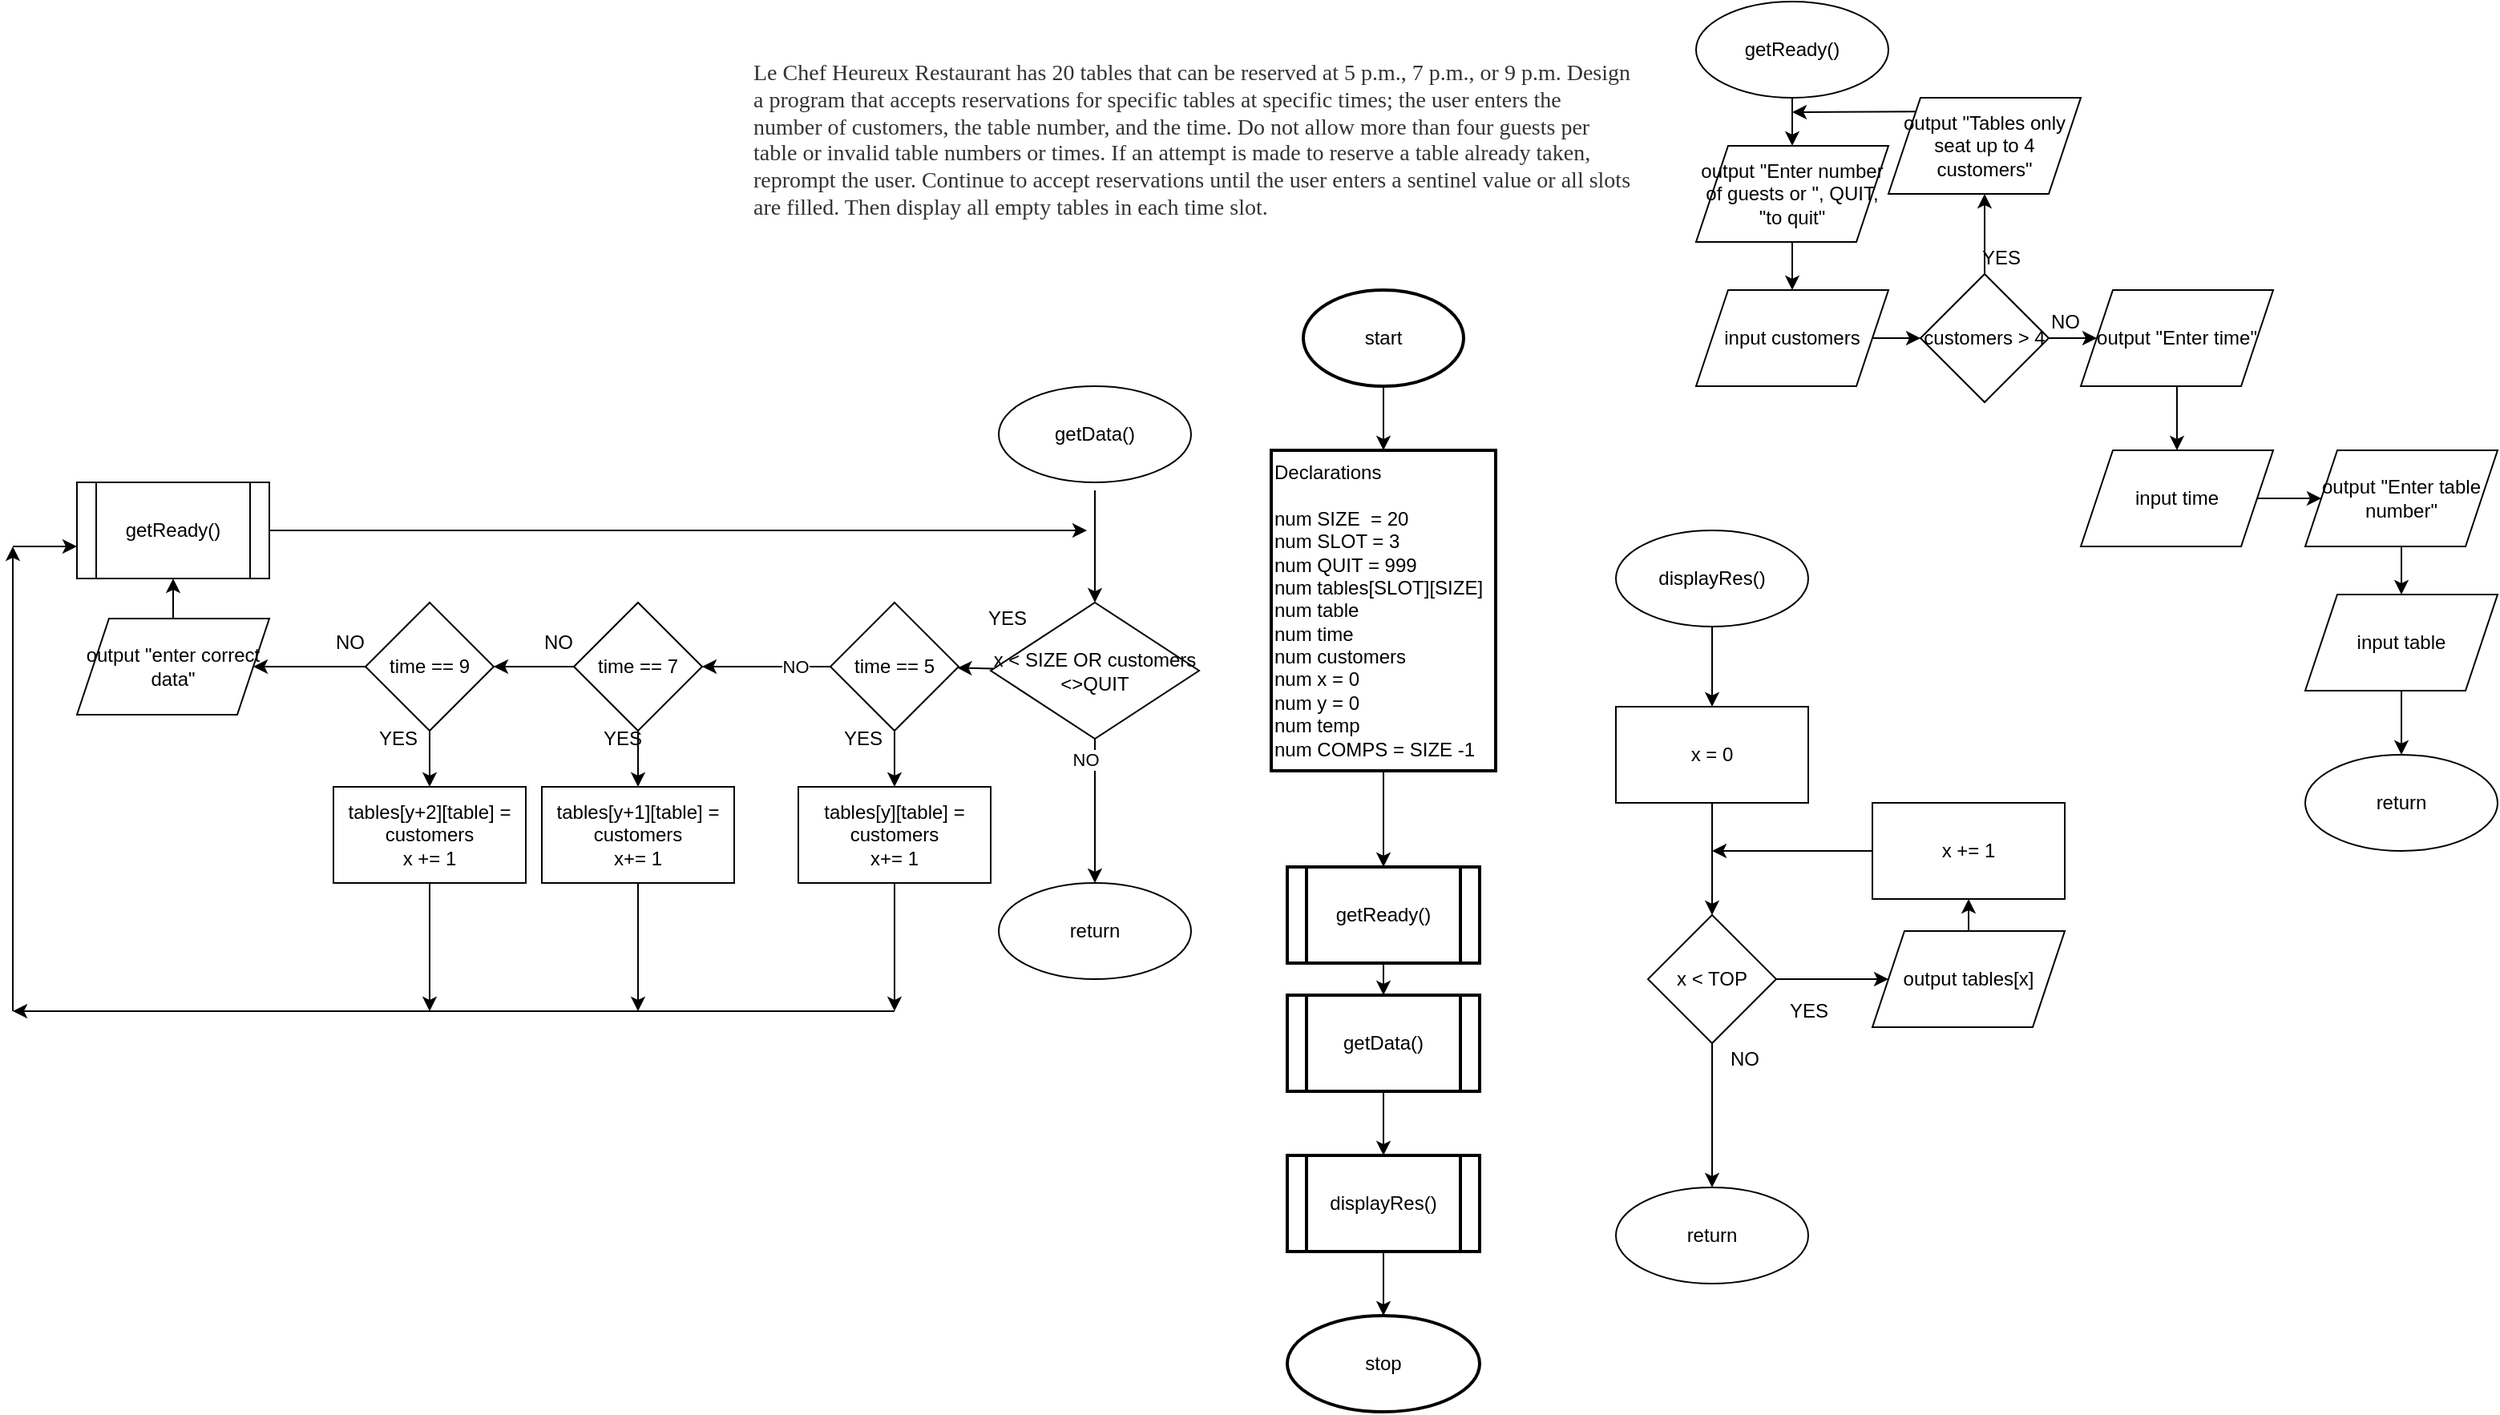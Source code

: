 <mxfile>
    <diagram id="MyMiQD-wIvMdwpneb1IO" name="Page-1">
        <mxGraphModel dx="1878" dy="705" grid="1" gridSize="10" guides="1" tooltips="1" connect="1" arrows="1" fold="1" page="1" pageScale="1" pageWidth="850" pageHeight="1100" math="0" shadow="0">
            <root>
                <mxCell id="0"/>
                <mxCell id="1" parent="0"/>
                <mxCell id="2" value="&lt;span style=&quot;color: rgb(51, 51, 51); font-family: georgia, times, &amp;quot;times new roman&amp;quot;, serif; font-size: 14px; font-style: normal; font-weight: 400; letter-spacing: normal; text-indent: 0px; text-transform: none; word-spacing: 0px; background-color: rgb(255, 255, 255); display: inline; float: none;&quot;&gt;Le Chef Heureux Restaurant has 20 tables that can be reserved at 5 p.m., 7 p.m., or 9 p.m. Design a program that accepts reservations for specific tables at specific times; the user enters the number of customers, the table number, and the time. Do not allow more than four guests per table or invalid table numbers or times. If an attempt is made to reserve a table already taken, reprompt the user. Continue to accept reservations until the user enters a sentinel value or all slots are filled. Then display all empty tables in each time slot.&lt;/span&gt;" style="text;whiteSpace=wrap;html=1;" vertex="1" parent="1">
                    <mxGeometry x="90" y="70" width="550" height="120" as="geometry"/>
                </mxCell>
                <mxCell id="3" value="" style="edgeStyle=none;html=1;" edge="1" parent="1" source="4" target="6">
                    <mxGeometry relative="1" as="geometry"/>
                </mxCell>
                <mxCell id="4" value="start" style="strokeWidth=2;html=1;shape=mxgraph.flowchart.start_1;whiteSpace=wrap;" vertex="1" parent="1">
                    <mxGeometry x="435" y="220" width="100" height="60" as="geometry"/>
                </mxCell>
                <mxCell id="5" value="" style="edgeStyle=none;html=1;" edge="1" parent="1" source="6" target="8">
                    <mxGeometry relative="1" as="geometry"/>
                </mxCell>
                <mxCell id="6" value="Declarations&lt;br&gt;&lt;br&gt;num SIZE&amp;nbsp; = 20&lt;br&gt;num SLOT = 3&lt;br&gt;num QUIT = 999&lt;br&gt;num tables[SLOT][SIZE]&lt;br&gt;num table&lt;br&gt;num time&lt;br&gt;num customers&lt;br&gt;num x = 0&lt;br&gt;num y = 0&lt;br&gt;num temp&lt;br&gt;num COMPS = SIZE -1" style="whiteSpace=wrap;html=1;strokeWidth=2;align=left;" vertex="1" parent="1">
                    <mxGeometry x="415" y="320" width="140" height="200" as="geometry"/>
                </mxCell>
                <mxCell id="126" value="" style="edgeStyle=none;html=1;" edge="1" parent="1" source="8" target="125">
                    <mxGeometry relative="1" as="geometry"/>
                </mxCell>
                <mxCell id="8" value="getReady()" style="shape=process;whiteSpace=wrap;html=1;backgroundOutline=1;align=center;strokeWidth=2;" vertex="1" parent="1">
                    <mxGeometry x="425" y="580" width="120" height="60" as="geometry"/>
                </mxCell>
                <mxCell id="11" value="" style="edgeStyle=none;html=1;" edge="1" parent="1" source="12" target="13">
                    <mxGeometry relative="1" as="geometry"/>
                </mxCell>
                <mxCell id="12" value="displayRes()" style="shape=process;whiteSpace=wrap;html=1;backgroundOutline=1;align=center;strokeWidth=2;" vertex="1" parent="1">
                    <mxGeometry x="425" y="760" width="120" height="60" as="geometry"/>
                </mxCell>
                <mxCell id="13" value="stop" style="ellipse;whiteSpace=wrap;html=1;strokeWidth=2;" vertex="1" parent="1">
                    <mxGeometry x="425" y="860" width="120" height="60" as="geometry"/>
                </mxCell>
                <mxCell id="15" value="getData()" style="ellipse;whiteSpace=wrap;html=1;" vertex="1" parent="1">
                    <mxGeometry x="245" y="280" width="120" height="60" as="geometry"/>
                </mxCell>
                <mxCell id="16" value="" style="edgeStyle=none;html=1;" edge="1" parent="1" target="21">
                    <mxGeometry relative="1" as="geometry">
                        <mxPoint x="305" y="345" as="sourcePoint"/>
                    </mxGeometry>
                </mxCell>
                <mxCell id="18" value="" style="edgeStyle=none;html=1;" edge="1" parent="1" source="21" target="22">
                    <mxGeometry relative="1" as="geometry"/>
                </mxCell>
                <mxCell id="19" value="NO" style="edgeLabel;html=1;align=center;verticalAlign=middle;resizable=0;points=[];" vertex="1" connectable="0" parent="18">
                    <mxGeometry x="-0.711" y="-6" relative="1" as="geometry">
                        <mxPoint as="offset"/>
                    </mxGeometry>
                </mxCell>
                <mxCell id="107" value="" style="edgeStyle=none;html=1;" edge="1" parent="1" source="21" target="106">
                    <mxGeometry relative="1" as="geometry"/>
                </mxCell>
                <mxCell id="21" value="x &amp;lt; SIZE OR customers &amp;lt;&amp;gt;QUIT" style="rhombus;whiteSpace=wrap;html=1;" vertex="1" parent="1">
                    <mxGeometry x="240" y="415" width="130" height="85" as="geometry"/>
                </mxCell>
                <mxCell id="22" value="return" style="ellipse;whiteSpace=wrap;html=1;" vertex="1" parent="1">
                    <mxGeometry x="245" y="590" width="120" height="60" as="geometry"/>
                </mxCell>
                <mxCell id="58" value="" style="edgeStyle=none;html=1;" edge="1" parent="1" source="59" target="61">
                    <mxGeometry relative="1" as="geometry"/>
                </mxCell>
                <mxCell id="59" value="displayRes()" style="ellipse;whiteSpace=wrap;html=1;" vertex="1" parent="1">
                    <mxGeometry x="630" y="370" width="120" height="60" as="geometry"/>
                </mxCell>
                <mxCell id="60" value="" style="edgeStyle=none;html=1;" edge="1" parent="1" source="61" target="64">
                    <mxGeometry relative="1" as="geometry"/>
                </mxCell>
                <mxCell id="61" value="x = 0" style="whiteSpace=wrap;html=1;" vertex="1" parent="1">
                    <mxGeometry x="630" y="480" width="120" height="60" as="geometry"/>
                </mxCell>
                <mxCell id="62" value="" style="edgeStyle=none;html=1;" edge="1" parent="1" source="64" target="65">
                    <mxGeometry relative="1" as="geometry"/>
                </mxCell>
                <mxCell id="63" value="" style="edgeStyle=none;html=1;" edge="1" parent="1" source="64" target="68">
                    <mxGeometry relative="1" as="geometry"/>
                </mxCell>
                <mxCell id="64" value="x &amp;lt; TOP" style="rhombus;whiteSpace=wrap;html=1;" vertex="1" parent="1">
                    <mxGeometry x="650" y="610" width="80" height="80" as="geometry"/>
                </mxCell>
                <mxCell id="65" value="return" style="ellipse;whiteSpace=wrap;html=1;" vertex="1" parent="1">
                    <mxGeometry x="630" y="780" width="120" height="60" as="geometry"/>
                </mxCell>
                <mxCell id="66" value="NO" style="text;html=1;align=center;verticalAlign=middle;resizable=0;points=[];autosize=1;strokeColor=none;fillColor=none;" vertex="1" parent="1">
                    <mxGeometry x="695" y="690" width="30" height="20" as="geometry"/>
                </mxCell>
                <mxCell id="67" value="" style="edgeStyle=none;html=1;" edge="1" parent="1" source="68" target="70">
                    <mxGeometry relative="1" as="geometry"/>
                </mxCell>
                <mxCell id="68" value="output tables[x]" style="shape=parallelogram;perimeter=parallelogramPerimeter;whiteSpace=wrap;html=1;fixedSize=1;" vertex="1" parent="1">
                    <mxGeometry x="790" y="620" width="120" height="60" as="geometry"/>
                </mxCell>
                <mxCell id="69" style="edgeStyle=none;html=1;exitX=0;exitY=0.5;exitDx=0;exitDy=0;" edge="1" parent="1" source="70">
                    <mxGeometry relative="1" as="geometry">
                        <mxPoint x="690" y="570" as="targetPoint"/>
                    </mxGeometry>
                </mxCell>
                <mxCell id="70" value="x += 1" style="whiteSpace=wrap;html=1;" vertex="1" parent="1">
                    <mxGeometry x="790" y="540" width="120" height="60" as="geometry"/>
                </mxCell>
                <mxCell id="71" value="YES" style="text;html=1;align=center;verticalAlign=middle;resizable=0;points=[];autosize=1;strokeColor=none;fillColor=none;" vertex="1" parent="1">
                    <mxGeometry x="730" y="660" width="40" height="20" as="geometry"/>
                </mxCell>
                <mxCell id="129" value="" style="edgeStyle=none;html=1;" edge="1" parent="1" source="106" target="128">
                    <mxGeometry relative="1" as="geometry"/>
                </mxCell>
                <mxCell id="130" value="NO" style="edgeLabel;html=1;align=center;verticalAlign=middle;resizable=0;points=[];" vertex="1" connectable="0" parent="129">
                    <mxGeometry x="-0.433" relative="1" as="geometry">
                        <mxPoint as="offset"/>
                    </mxGeometry>
                </mxCell>
                <mxCell id="148" value="" style="edgeStyle=none;html=1;" edge="1" parent="1" source="106" target="147">
                    <mxGeometry relative="1" as="geometry"/>
                </mxCell>
                <mxCell id="106" value="time == 5" style="rhombus;whiteSpace=wrap;html=1;" vertex="1" parent="1">
                    <mxGeometry x="140" y="415" width="80" height="80" as="geometry"/>
                </mxCell>
                <mxCell id="110" value="" style="edgeStyle=none;html=1;" edge="1" parent="1" source="108" target="109">
                    <mxGeometry relative="1" as="geometry"/>
                </mxCell>
                <mxCell id="108" value="getReady()" style="ellipse;whiteSpace=wrap;html=1;" vertex="1" parent="1">
                    <mxGeometry x="680" y="40" width="120" height="60" as="geometry"/>
                </mxCell>
                <mxCell id="114" value="" style="edgeStyle=none;html=1;" edge="1" parent="1" source="109" target="113">
                    <mxGeometry relative="1" as="geometry"/>
                </mxCell>
                <mxCell id="109" value="output &quot;Enter number of guests or &quot;, QUIT, &quot;to quit&quot;" style="shape=parallelogram;perimeter=parallelogramPerimeter;whiteSpace=wrap;html=1;fixedSize=1;" vertex="1" parent="1">
                    <mxGeometry x="680" y="130" width="120" height="60" as="geometry"/>
                </mxCell>
                <mxCell id="140" value="" style="edgeStyle=none;html=1;" edge="1" parent="1" source="113" target="139">
                    <mxGeometry relative="1" as="geometry"/>
                </mxCell>
                <mxCell id="113" value="input customers" style="shape=parallelogram;perimeter=parallelogramPerimeter;whiteSpace=wrap;html=1;fixedSize=1;" vertex="1" parent="1">
                    <mxGeometry x="680" y="220" width="120" height="60" as="geometry"/>
                </mxCell>
                <mxCell id="118" value="" style="edgeStyle=none;html=1;" edge="1" parent="1" source="115" target="117">
                    <mxGeometry relative="1" as="geometry"/>
                </mxCell>
                <mxCell id="115" value="output &quot;Enter time&quot;" style="shape=parallelogram;perimeter=parallelogramPerimeter;whiteSpace=wrap;html=1;fixedSize=1;" vertex="1" parent="1">
                    <mxGeometry x="920" y="220" width="120" height="60" as="geometry"/>
                </mxCell>
                <mxCell id="120" value="" style="edgeStyle=none;html=1;" edge="1" parent="1" source="117" target="119">
                    <mxGeometry relative="1" as="geometry"/>
                </mxCell>
                <mxCell id="117" value="input time" style="shape=parallelogram;perimeter=parallelogramPerimeter;whiteSpace=wrap;html=1;fixedSize=1;" vertex="1" parent="1">
                    <mxGeometry x="920" y="320" width="120" height="60" as="geometry"/>
                </mxCell>
                <mxCell id="122" value="" style="edgeStyle=none;html=1;" edge="1" parent="1" source="119" target="121">
                    <mxGeometry relative="1" as="geometry"/>
                </mxCell>
                <mxCell id="119" value="output &quot;Enter table number&quot;" style="shape=parallelogram;perimeter=parallelogramPerimeter;whiteSpace=wrap;html=1;fixedSize=1;" vertex="1" parent="1">
                    <mxGeometry x="1060" y="320" width="120" height="60" as="geometry"/>
                </mxCell>
                <mxCell id="124" value="" style="edgeStyle=none;html=1;" edge="1" parent="1" source="121" target="123">
                    <mxGeometry relative="1" as="geometry"/>
                </mxCell>
                <mxCell id="121" value="input table" style="shape=parallelogram;perimeter=parallelogramPerimeter;whiteSpace=wrap;html=1;fixedSize=1;" vertex="1" parent="1">
                    <mxGeometry x="1060" y="410" width="120" height="60" as="geometry"/>
                </mxCell>
                <mxCell id="123" value="return" style="ellipse;whiteSpace=wrap;html=1;" vertex="1" parent="1">
                    <mxGeometry x="1060" y="510" width="120" height="60" as="geometry"/>
                </mxCell>
                <mxCell id="127" value="" style="edgeStyle=none;html=1;" edge="1" parent="1" source="125" target="12">
                    <mxGeometry relative="1" as="geometry"/>
                </mxCell>
                <mxCell id="125" value="getData()" style="shape=process;whiteSpace=wrap;html=1;backgroundOutline=1;align=center;strokeWidth=2;" vertex="1" parent="1">
                    <mxGeometry x="425" y="660" width="120" height="60" as="geometry"/>
                </mxCell>
                <mxCell id="132" value="" style="edgeStyle=none;html=1;" edge="1" parent="1" source="128" target="131">
                    <mxGeometry relative="1" as="geometry"/>
                </mxCell>
                <mxCell id="153" value="" style="edgeStyle=none;html=1;" edge="1" parent="1" source="128" target="150">
                    <mxGeometry relative="1" as="geometry"/>
                </mxCell>
                <mxCell id="128" value="time == 7" style="rhombus;whiteSpace=wrap;html=1;" vertex="1" parent="1">
                    <mxGeometry x="-20" y="415" width="80" height="80" as="geometry"/>
                </mxCell>
                <mxCell id="135" value="" style="edgeStyle=none;html=1;" edge="1" parent="1" source="131" target="134">
                    <mxGeometry relative="1" as="geometry"/>
                </mxCell>
                <mxCell id="152" value="" style="edgeStyle=none;html=1;" edge="1" parent="1" source="131" target="151">
                    <mxGeometry relative="1" as="geometry"/>
                </mxCell>
                <mxCell id="131" value="time == 9" style="rhombus;whiteSpace=wrap;html=1;" vertex="1" parent="1">
                    <mxGeometry x="-150" y="415" width="80" height="80" as="geometry"/>
                </mxCell>
                <mxCell id="133" value="YES" style="text;html=1;align=center;verticalAlign=middle;resizable=0;points=[];autosize=1;strokeColor=none;fillColor=none;" vertex="1" parent="1">
                    <mxGeometry x="230" y="415" width="40" height="20" as="geometry"/>
                </mxCell>
                <mxCell id="137" value="" style="edgeStyle=none;html=1;" edge="1" parent="1" source="134" target="136">
                    <mxGeometry relative="1" as="geometry"/>
                </mxCell>
                <mxCell id="134" value="output &quot;enter correct data&quot;" style="shape=parallelogram;perimeter=parallelogramPerimeter;whiteSpace=wrap;html=1;fixedSize=1;" vertex="1" parent="1">
                    <mxGeometry x="-330" y="425" width="120" height="60" as="geometry"/>
                </mxCell>
                <mxCell id="138" style="edgeStyle=none;html=1;exitX=1;exitY=0.5;exitDx=0;exitDy=0;" edge="1" parent="1" source="136">
                    <mxGeometry relative="1" as="geometry">
                        <mxPoint x="300" y="370" as="targetPoint"/>
                    </mxGeometry>
                </mxCell>
                <mxCell id="136" value="getReady()" style="shape=process;whiteSpace=wrap;html=1;backgroundOutline=1;" vertex="1" parent="1">
                    <mxGeometry x="-330" y="340" width="120" height="60" as="geometry"/>
                </mxCell>
                <mxCell id="141" style="edgeStyle=none;html=1;exitX=1;exitY=0.5;exitDx=0;exitDy=0;entryX=0;entryY=0.5;entryDx=0;entryDy=0;" edge="1" parent="1" source="139" target="115">
                    <mxGeometry relative="1" as="geometry"/>
                </mxCell>
                <mxCell id="143" value="" style="edgeStyle=none;html=1;" edge="1" parent="1" source="139" target="142">
                    <mxGeometry relative="1" as="geometry"/>
                </mxCell>
                <mxCell id="139" value="customers &amp;gt; 4" style="rhombus;whiteSpace=wrap;html=1;" vertex="1" parent="1">
                    <mxGeometry x="820" y="210" width="80" height="80" as="geometry"/>
                </mxCell>
                <mxCell id="144" style="edgeStyle=none;html=1;exitX=0;exitY=0;exitDx=0;exitDy=0;" edge="1" parent="1" source="142">
                    <mxGeometry relative="1" as="geometry">
                        <mxPoint x="740" y="109" as="targetPoint"/>
                    </mxGeometry>
                </mxCell>
                <mxCell id="142" value="output &quot;Tables only seat up to 4 customers&quot;" style="shape=parallelogram;perimeter=parallelogramPerimeter;whiteSpace=wrap;html=1;fixedSize=1;" vertex="1" parent="1">
                    <mxGeometry x="800" y="100" width="120" height="60" as="geometry"/>
                </mxCell>
                <mxCell id="145" value="YES" style="text;html=1;align=center;verticalAlign=middle;resizable=0;points=[];autosize=1;strokeColor=none;fillColor=none;" vertex="1" parent="1">
                    <mxGeometry x="850" y="190" width="40" height="20" as="geometry"/>
                </mxCell>
                <mxCell id="146" value="NO" style="text;html=1;align=center;verticalAlign=middle;resizable=0;points=[];autosize=1;strokeColor=none;fillColor=none;" vertex="1" parent="1">
                    <mxGeometry x="895" y="230" width="30" height="20" as="geometry"/>
                </mxCell>
                <mxCell id="159" style="edgeStyle=none;html=1;exitX=0.5;exitY=1;exitDx=0;exitDy=0;" edge="1" parent="1" source="147">
                    <mxGeometry relative="1" as="geometry">
                        <mxPoint x="180" y="670" as="targetPoint"/>
                    </mxGeometry>
                </mxCell>
                <mxCell id="147" value="tables[y][table] = customers&lt;br&gt;x+= 1" style="whiteSpace=wrap;html=1;" vertex="1" parent="1">
                    <mxGeometry x="120" y="530" width="120" height="60" as="geometry"/>
                </mxCell>
                <mxCell id="149" value="YES" style="text;html=1;align=center;verticalAlign=middle;resizable=0;points=[];autosize=1;strokeColor=none;fillColor=none;" vertex="1" parent="1">
                    <mxGeometry x="140" y="490" width="40" height="20" as="geometry"/>
                </mxCell>
                <mxCell id="160" style="edgeStyle=none;html=1;exitX=0.5;exitY=1;exitDx=0;exitDy=0;" edge="1" parent="1" source="150">
                    <mxGeometry relative="1" as="geometry">
                        <mxPoint x="20" y="670" as="targetPoint"/>
                    </mxGeometry>
                </mxCell>
                <mxCell id="150" value="tables[y+1][table] = customers&lt;br&gt;x+= 1" style="whiteSpace=wrap;html=1;" vertex="1" parent="1">
                    <mxGeometry x="-40" y="530" width="120" height="60" as="geometry"/>
                </mxCell>
                <mxCell id="161" style="edgeStyle=none;html=1;exitX=0.5;exitY=1;exitDx=0;exitDy=0;" edge="1" parent="1" source="151">
                    <mxGeometry relative="1" as="geometry">
                        <mxPoint x="-110" y="670" as="targetPoint"/>
                    </mxGeometry>
                </mxCell>
                <mxCell id="151" value="tables[y+2][table] = customers&lt;br&gt;x += 1" style="whiteSpace=wrap;html=1;" vertex="1" parent="1">
                    <mxGeometry x="-170" y="530" width="120" height="60" as="geometry"/>
                </mxCell>
                <mxCell id="154" value="YES" style="text;html=1;align=center;verticalAlign=middle;resizable=0;points=[];autosize=1;strokeColor=none;fillColor=none;" vertex="1" parent="1">
                    <mxGeometry x="-10" y="490" width="40" height="20" as="geometry"/>
                </mxCell>
                <mxCell id="155" value="YES" style="text;html=1;align=center;verticalAlign=middle;resizable=0;points=[];autosize=1;strokeColor=none;fillColor=none;" vertex="1" parent="1">
                    <mxGeometry x="-150" y="490" width="40" height="20" as="geometry"/>
                </mxCell>
                <mxCell id="156" value="NO" style="text;html=1;align=center;verticalAlign=middle;resizable=0;points=[];autosize=1;strokeColor=none;fillColor=none;" vertex="1" parent="1">
                    <mxGeometry x="-45" y="430" width="30" height="20" as="geometry"/>
                </mxCell>
                <mxCell id="157" value="NO" style="text;html=1;align=center;verticalAlign=middle;resizable=0;points=[];autosize=1;strokeColor=none;fillColor=none;" vertex="1" parent="1">
                    <mxGeometry x="-175" y="430" width="30" height="20" as="geometry"/>
                </mxCell>
                <mxCell id="158" value="" style="endArrow=classic;html=1;" edge="1" parent="1">
                    <mxGeometry width="50" height="50" relative="1" as="geometry">
                        <mxPoint x="180" y="670" as="sourcePoint"/>
                        <mxPoint x="-370" y="670" as="targetPoint"/>
                    </mxGeometry>
                </mxCell>
                <mxCell id="162" value="" style="endArrow=classic;html=1;" edge="1" parent="1">
                    <mxGeometry width="50" height="50" relative="1" as="geometry">
                        <mxPoint x="-370" y="670" as="sourcePoint"/>
                        <mxPoint x="-370" y="380" as="targetPoint"/>
                    </mxGeometry>
                </mxCell>
                <mxCell id="163" value="" style="endArrow=classic;html=1;" edge="1" parent="1">
                    <mxGeometry width="50" height="50" relative="1" as="geometry">
                        <mxPoint x="-370" y="380" as="sourcePoint"/>
                        <mxPoint x="-330" y="380" as="targetPoint"/>
                    </mxGeometry>
                </mxCell>
            </root>
        </mxGraphModel>
    </diagram>
</mxfile>